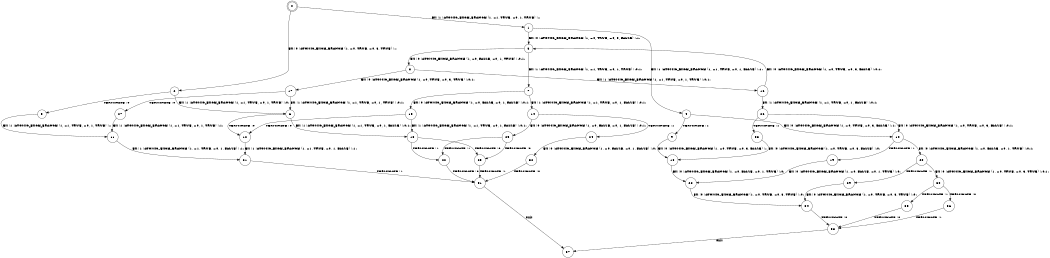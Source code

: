 digraph BCG {
size = "7, 10.5";
center = TRUE;
node [shape = circle];
0 [peripheries = 2];
0 -> 1 [label = "EX !1 !ATOMIC_EXCH_BRANCH (1, +1, TRUE, +0, 1, TRUE) !::"];
0 -> 2 [label = "EX !0 !ATOMIC_EXCH_BRANCH (1, +0, TRUE, +0, 3, TRUE) !::"];
1 -> 3 [label = "EX !0 !ATOMIC_EXCH_BRANCH (1, +0, TRUE, +0, 3, FALSE) !:1:"];
1 -> 4 [label = "EX !1 !ATOMIC_EXCH_BRANCH (1, +1, TRUE, +0, 1, FALSE) !:1:"];
2 -> 5 [label = "TERMINATE !0"];
2 -> 6 [label = "EX !1 !ATOMIC_EXCH_BRANCH (1, +1, TRUE, +0, 1, TRUE) !:0:"];
3 -> 7 [label = "EX !1 !ATOMIC_EXCH_BRANCH (1, +1, TRUE, +0, 1, TRUE) !:0:1:"];
3 -> 8 [label = "EX !0 !ATOMIC_EXCH_BRANCH (1, +0, FALSE, +0, 1, TRUE) !:0:1:"];
4 -> 9 [label = "TERMINATE !1"];
4 -> 10 [label = "EX !0 !ATOMIC_EXCH_BRANCH (1, +0, TRUE, +0, 3, FALSE) !:1:"];
5 -> 11 [label = "EX !1 !ATOMIC_EXCH_BRANCH (1, +1, TRUE, +0, 1, TRUE) !::"];
6 -> 12 [label = "TERMINATE !0"];
6 -> 13 [label = "EX !1 !ATOMIC_EXCH_BRANCH (1, +1, TRUE, +0, 1, FALSE) !:0:1:"];
7 -> 14 [label = "EX !1 !ATOMIC_EXCH_BRANCH (1, +1, TRUE, +0, 1, FALSE) !:0:1:"];
7 -> 15 [label = "EX !0 !ATOMIC_EXCH_BRANCH (1, +0, FALSE, +0, 1, FALSE) !:0:1:"];
8 -> 16 [label = "EX !1 !ATOMIC_EXCH_BRANCH (1, +1, TRUE, +0, 1, TRUE) !:0:1:"];
8 -> 17 [label = "EX !0 !ATOMIC_EXCH_BRANCH (1, +0, TRUE, +0, 3, TRUE) !:0:1:"];
9 -> 18 [label = "EX !0 !ATOMIC_EXCH_BRANCH (1, +0, TRUE, +0, 3, FALSE) !::"];
10 -> 19 [label = "TERMINATE !1"];
10 -> 20 [label = "EX !0 !ATOMIC_EXCH_BRANCH (1, +0, FALSE, +0, 1, TRUE) !:0:1:"];
11 -> 21 [label = "EX !1 !ATOMIC_EXCH_BRANCH (1, +1, TRUE, +0, 1, FALSE) !:1:"];
12 -> 21 [label = "EX !1 !ATOMIC_EXCH_BRANCH (1, +1, TRUE, +0, 1, FALSE) !:1:"];
13 -> 22 [label = "TERMINATE !1"];
13 -> 23 [label = "TERMINATE !0"];
14 -> 24 [label = "TERMINATE !1"];
14 -> 25 [label = "EX !0 !ATOMIC_EXCH_BRANCH (1, +0, FALSE, +0, 1, FALSE) !:0:1:"];
15 -> 12 [label = "TERMINATE !0"];
15 -> 13 [label = "EX !1 !ATOMIC_EXCH_BRANCH (1, +1, TRUE, +0, 1, FALSE) !:0:1:"];
16 -> 26 [label = "EX !1 !ATOMIC_EXCH_BRANCH (1, +1, TRUE, +0, 1, FALSE) !:0:1:"];
16 -> 3 [label = "EX !0 !ATOMIC_EXCH_BRANCH (1, +0, TRUE, +0, 3, FALSE) !:0:1:"];
17 -> 27 [label = "TERMINATE !0"];
17 -> 6 [label = "EX !1 !ATOMIC_EXCH_BRANCH (1, +1, TRUE, +0, 1, TRUE) !:0:1:"];
18 -> 28 [label = "EX !0 !ATOMIC_EXCH_BRANCH (1, +0, FALSE, +0, 1, TRUE) !:0:"];
19 -> 28 [label = "EX !0 !ATOMIC_EXCH_BRANCH (1, +0, FALSE, +0, 1, TRUE) !:0:"];
20 -> 29 [label = "TERMINATE !1"];
20 -> 30 [label = "EX !0 !ATOMIC_EXCH_BRANCH (1, +0, TRUE, +0, 3, TRUE) !:0:1:"];
21 -> 31 [label = "TERMINATE !1"];
22 -> 31 [label = "TERMINATE !0"];
23 -> 31 [label = "TERMINATE !1"];
24 -> 32 [label = "EX !0 !ATOMIC_EXCH_BRANCH (1, +0, FALSE, +0, 1, FALSE) !:0:"];
25 -> 22 [label = "TERMINATE !1"];
25 -> 23 [label = "TERMINATE !0"];
26 -> 33 [label = "TERMINATE !1"];
26 -> 10 [label = "EX !0 !ATOMIC_EXCH_BRANCH (1, +0, TRUE, +0, 3, FALSE) !:0:1:"];
27 -> 11 [label = "EX !1 !ATOMIC_EXCH_BRANCH (1, +1, TRUE, +0, 1, TRUE) !:1:"];
28 -> 34 [label = "EX !0 !ATOMIC_EXCH_BRANCH (1, +0, TRUE, +0, 3, TRUE) !:0:"];
29 -> 34 [label = "EX !0 !ATOMIC_EXCH_BRANCH (1, +0, TRUE, +0, 3, TRUE) !:0:"];
30 -> 35 [label = "TERMINATE !1"];
30 -> 36 [label = "TERMINATE !0"];
31 -> 37 [label = "exit"];
32 -> 31 [label = "TERMINATE !0"];
33 -> 18 [label = "EX !0 !ATOMIC_EXCH_BRANCH (1, +0, TRUE, +0, 3, FALSE) !:0:"];
34 -> 38 [label = "TERMINATE !0"];
35 -> 38 [label = "TERMINATE !0"];
36 -> 38 [label = "TERMINATE !1"];
38 -> 37 [label = "exit"];
}
